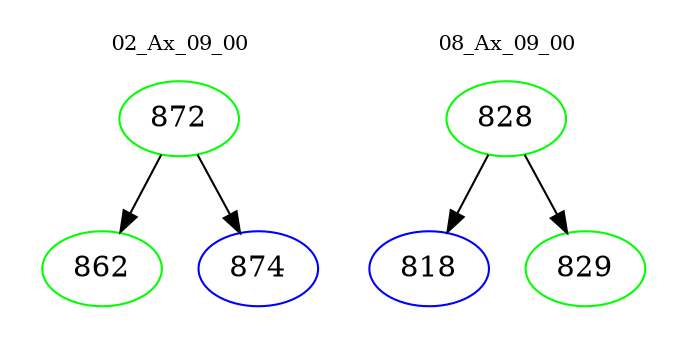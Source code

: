 digraph{
subgraph cluster_0 {
color = white
label = "02_Ax_09_00";
fontsize=10;
T0_872 [label="872", color="green"]
T0_872 -> T0_862 [color="black"]
T0_862 [label="862", color="green"]
T0_872 -> T0_874 [color="black"]
T0_874 [label="874", color="blue"]
}
subgraph cluster_1 {
color = white
label = "08_Ax_09_00";
fontsize=10;
T1_828 [label="828", color="green"]
T1_828 -> T1_818 [color="black"]
T1_818 [label="818", color="blue"]
T1_828 -> T1_829 [color="black"]
T1_829 [label="829", color="green"]
}
}
